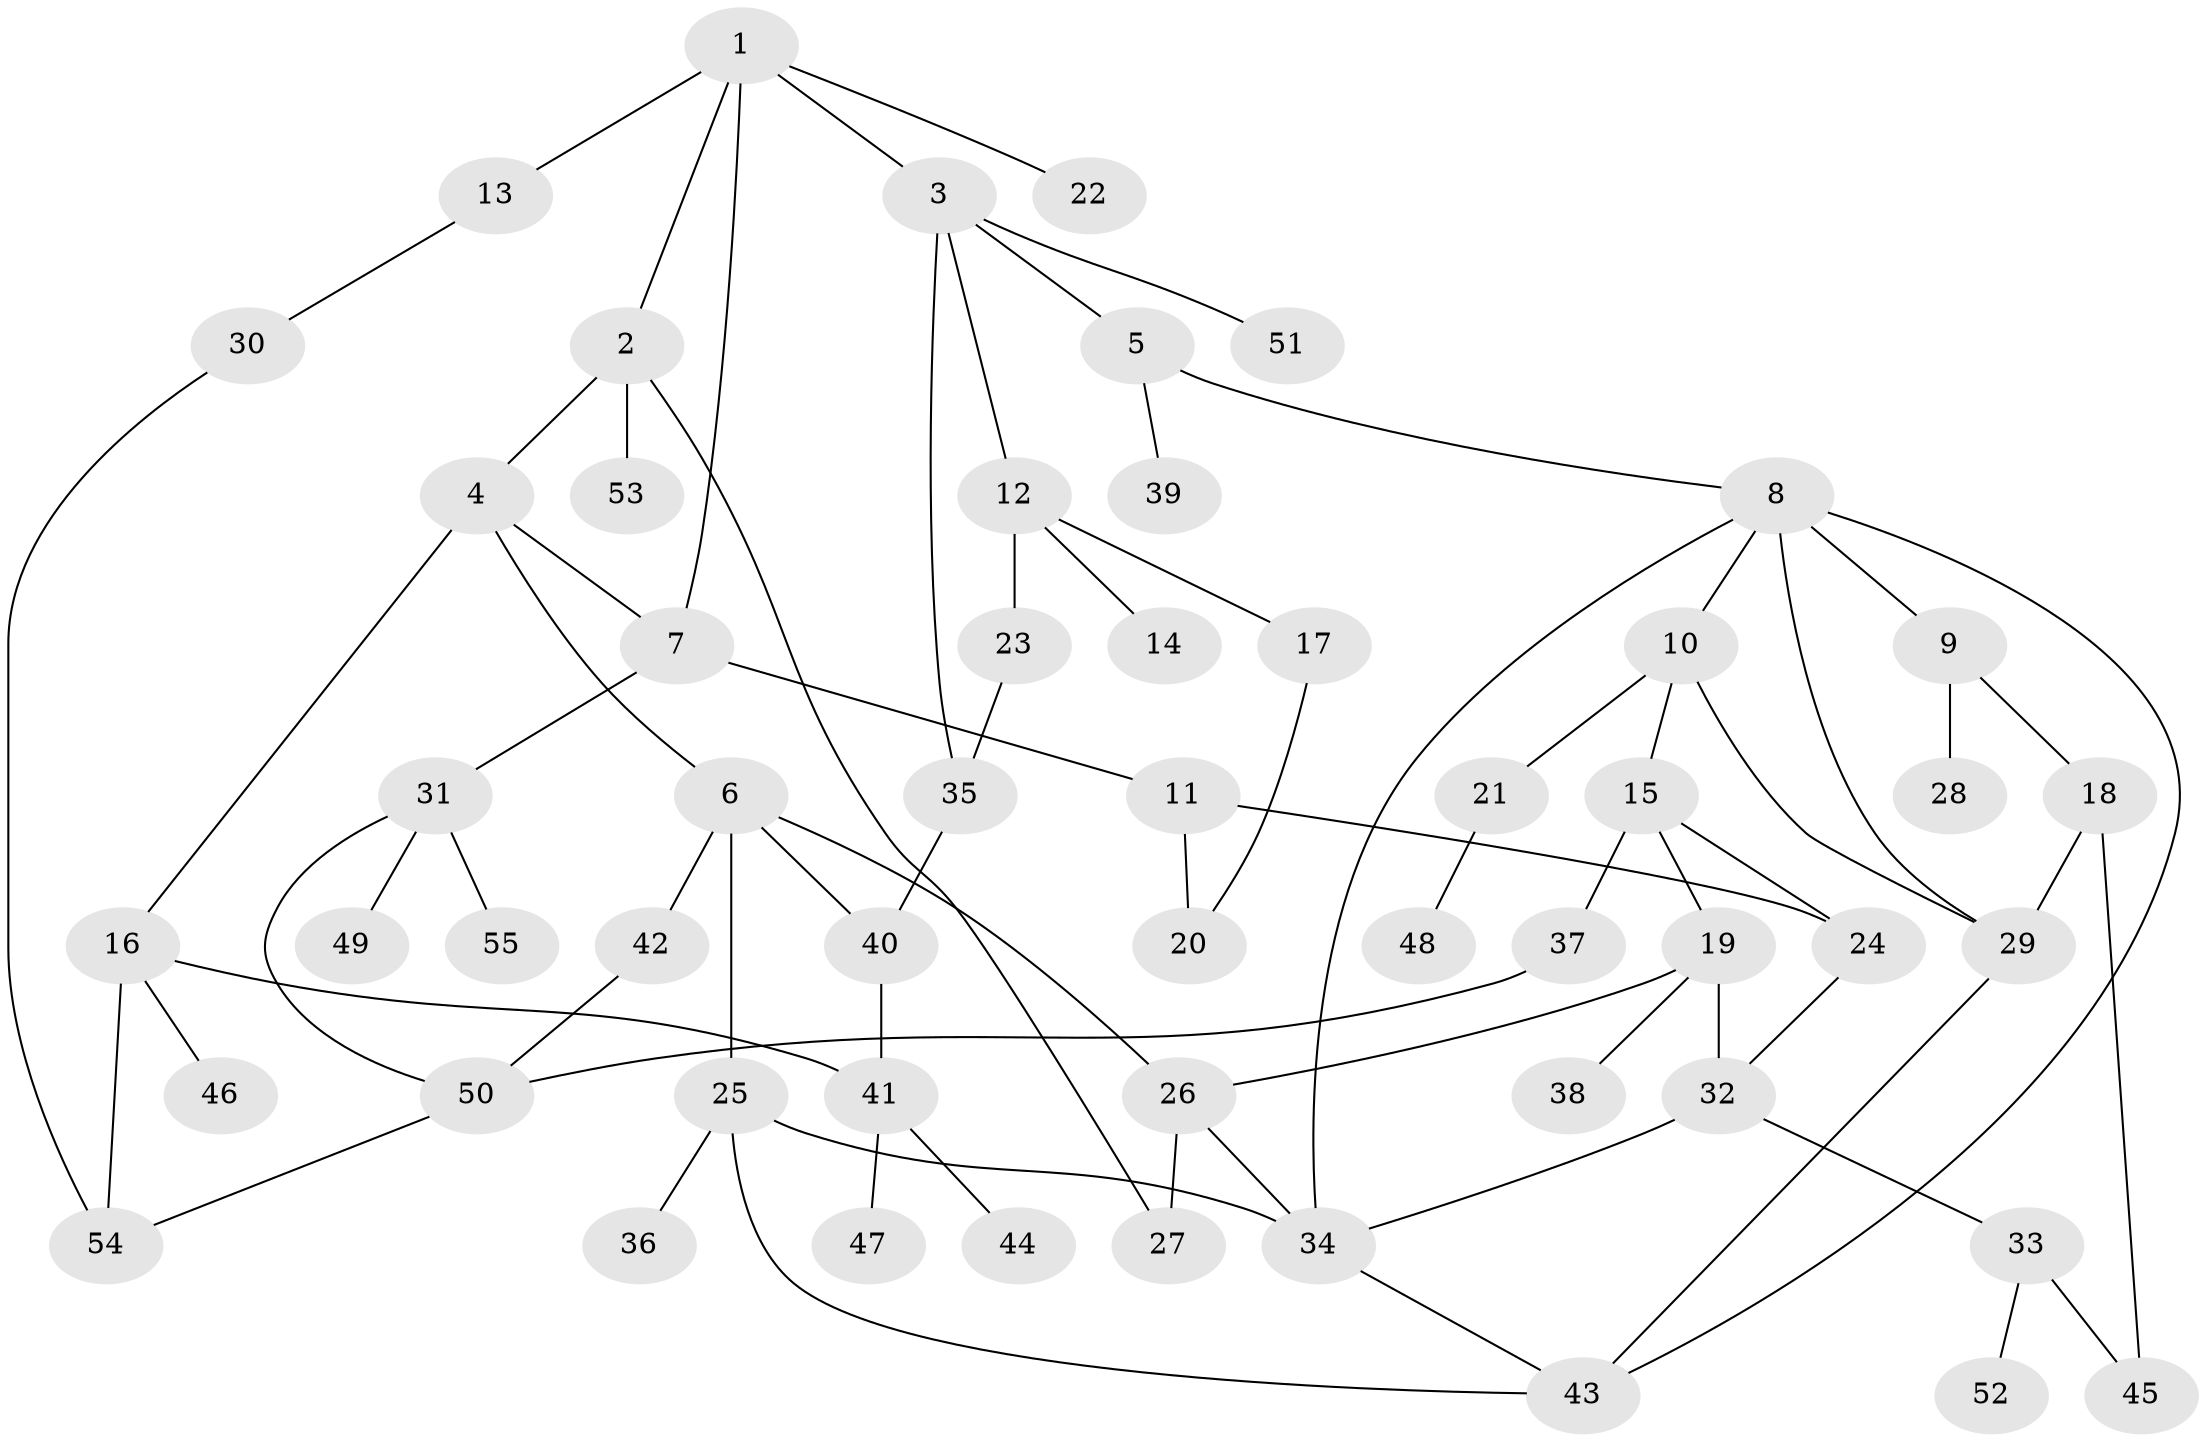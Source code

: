 // coarse degree distribution, {9: 0.030303030303030304, 4: 0.09090909090909091, 3: 0.3333333333333333, 5: 0.030303030303030304, 7: 0.030303030303030304, 2: 0.18181818181818182, 6: 0.06060606060606061, 1: 0.24242424242424243}
// Generated by graph-tools (version 1.1) at 2025/17/03/04/25 18:17:10]
// undirected, 55 vertices, 76 edges
graph export_dot {
graph [start="1"]
  node [color=gray90,style=filled];
  1;
  2;
  3;
  4;
  5;
  6;
  7;
  8;
  9;
  10;
  11;
  12;
  13;
  14;
  15;
  16;
  17;
  18;
  19;
  20;
  21;
  22;
  23;
  24;
  25;
  26;
  27;
  28;
  29;
  30;
  31;
  32;
  33;
  34;
  35;
  36;
  37;
  38;
  39;
  40;
  41;
  42;
  43;
  44;
  45;
  46;
  47;
  48;
  49;
  50;
  51;
  52;
  53;
  54;
  55;
  1 -- 2;
  1 -- 3;
  1 -- 13;
  1 -- 22;
  1 -- 7;
  2 -- 4;
  2 -- 53;
  2 -- 27;
  3 -- 5;
  3 -- 12;
  3 -- 51;
  3 -- 35;
  4 -- 6;
  4 -- 7;
  4 -- 16;
  5 -- 8;
  5 -- 39;
  6 -- 25;
  6 -- 42;
  6 -- 40;
  6 -- 26;
  7 -- 11;
  7 -- 31;
  8 -- 9;
  8 -- 10;
  8 -- 29;
  8 -- 43;
  8 -- 34;
  9 -- 18;
  9 -- 28;
  10 -- 15;
  10 -- 21;
  10 -- 29;
  11 -- 24;
  11 -- 20;
  12 -- 14;
  12 -- 17;
  12 -- 23;
  13 -- 30;
  15 -- 19;
  15 -- 24;
  15 -- 37;
  16 -- 41;
  16 -- 46;
  16 -- 54;
  17 -- 20;
  18 -- 29;
  18 -- 45;
  19 -- 26;
  19 -- 32;
  19 -- 38;
  21 -- 48;
  23 -- 35;
  24 -- 32;
  25 -- 36;
  25 -- 43;
  25 -- 34;
  26 -- 27;
  26 -- 34;
  29 -- 43;
  30 -- 54;
  31 -- 49;
  31 -- 55;
  31 -- 50;
  32 -- 33;
  32 -- 34;
  33 -- 45;
  33 -- 52;
  34 -- 43;
  35 -- 40;
  37 -- 50;
  40 -- 41;
  41 -- 44;
  41 -- 47;
  42 -- 50;
  50 -- 54;
}
